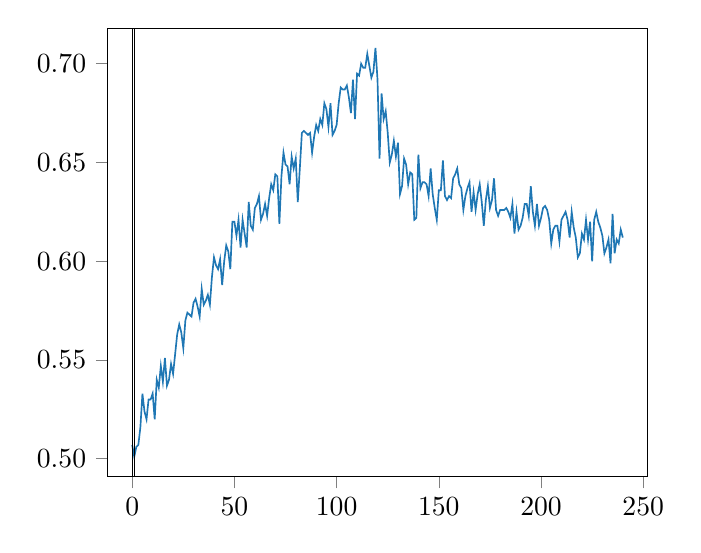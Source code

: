 % This file was created by matplotlib2tikz v0.6.18.
\begin{tikzpicture}

\definecolor{color0}{rgb}{0.122,0.467,0.706}

\begin{axis}[
tick align=outside,
tick pos=left,
x grid style={white!69.02!black},
xmin=-12, xmax=252,
y grid style={white!69.02!black},
ymin=0.491, ymax=0.718,
ytick={0.45,0.5,0.55,0.6,0.65,0.7,0.75},
yticklabels={,0.50,0.55,0.60,0.65,0.70,}
]
\addplot [semithick, color0, forget plot]
table [row sep=\\]{%
0	0.507 \\
1	0.501 \\
2	0.506 \\
3	0.507 \\
4	0.516 \\
5	0.533 \\
6	0.524 \\
7	0.52 \\
8	0.53 \\
9	0.53 \\
10	0.533 \\
11	0.52 \\
12	0.54 \\
13	0.536 \\
14	0.547 \\
15	0.539 \\
16	0.551 \\
17	0.537 \\
18	0.54 \\
19	0.548 \\
20	0.543 \\
21	0.553 \\
22	0.563 \\
23	0.568 \\
24	0.564 \\
25	0.556 \\
26	0.57 \\
27	0.574 \\
28	0.573 \\
29	0.572 \\
30	0.579 \\
31	0.581 \\
32	0.577 \\
33	0.572 \\
34	0.586 \\
35	0.578 \\
36	0.58 \\
37	0.583 \\
38	0.578 \\
39	0.592 \\
40	0.602 \\
41	0.598 \\
42	0.596 \\
43	0.601 \\
44	0.588 \\
45	0.6 \\
46	0.608 \\
47	0.605 \\
48	0.596 \\
49	0.62 \\
50	0.62 \\
51	0.613 \\
52	0.621 \\
53	0.607 \\
54	0.621 \\
55	0.614 \\
56	0.607 \\
57	0.63 \\
58	0.618 \\
59	0.616 \\
60	0.627 \\
61	0.629 \\
62	0.633 \\
63	0.621 \\
64	0.624 \\
65	0.629 \\
66	0.623 \\
67	0.632 \\
68	0.639 \\
69	0.636 \\
70	0.644 \\
71	0.643 \\
72	0.619 \\
73	0.643 \\
74	0.655 \\
75	0.649 \\
76	0.648 \\
77	0.639 \\
78	0.653 \\
79	0.647 \\
80	0.652 \\
81	0.63 \\
82	0.647 \\
83	0.665 \\
84	0.666 \\
85	0.665 \\
86	0.664 \\
87	0.665 \\
88	0.655 \\
89	0.663 \\
90	0.669 \\
91	0.666 \\
92	0.672 \\
93	0.669 \\
94	0.68 \\
95	0.677 \\
96	0.668 \\
97	0.68 \\
98	0.664 \\
99	0.666 \\
100	0.669 \\
101	0.68 \\
102	0.688 \\
103	0.687 \\
104	0.687 \\
105	0.689 \\
106	0.683 \\
107	0.675 \\
108	0.692 \\
109	0.672 \\
110	0.695 \\
111	0.694 \\
112	0.7 \\
113	0.698 \\
114	0.698 \\
115	0.705 \\
116	0.699 \\
117	0.693 \\
118	0.696 \\
119	0.708 \\
120	0.692 \\
121	0.652 \\
122	0.685 \\
123	0.672 \\
124	0.676 \\
125	0.665 \\
126	0.65 \\
127	0.654 \\
128	0.661 \\
129	0.653 \\
130	0.66 \\
131	0.634 \\
132	0.638 \\
133	0.652 \\
134	0.649 \\
135	0.639 \\
136	0.645 \\
137	0.644 \\
138	0.621 \\
139	0.622 \\
140	0.654 \\
141	0.637 \\
142	0.64 \\
143	0.64 \\
144	0.639 \\
145	0.633 \\
146	0.647 \\
147	0.634 \\
148	0.627 \\
149	0.621 \\
150	0.636 \\
151	0.636 \\
152	0.651 \\
153	0.633 \\
154	0.631 \\
155	0.633 \\
156	0.632 \\
157	0.642 \\
158	0.644 \\
159	0.647 \\
160	0.639 \\
161	0.637 \\
162	0.626 \\
163	0.633 \\
164	0.637 \\
165	0.64 \\
166	0.625 \\
167	0.635 \\
168	0.626 \\
169	0.634 \\
170	0.639 \\
171	0.63 \\
172	0.618 \\
173	0.631 \\
174	0.638 \\
175	0.627 \\
176	0.631 \\
177	0.642 \\
178	0.626 \\
179	0.623 \\
180	0.626 \\
181	0.626 \\
182	0.626 \\
183	0.627 \\
184	0.625 \\
185	0.622 \\
186	0.629 \\
187	0.614 \\
188	0.625 \\
189	0.616 \\
190	0.618 \\
191	0.622 \\
192	0.629 \\
193	0.629 \\
194	0.623 \\
195	0.638 \\
196	0.625 \\
197	0.618 \\
198	0.629 \\
199	0.618 \\
200	0.622 \\
201	0.627 \\
202	0.628 \\
203	0.626 \\
204	0.621 \\
205	0.609 \\
206	0.616 \\
207	0.618 \\
208	0.618 \\
209	0.61 \\
210	0.621 \\
211	0.623 \\
212	0.625 \\
213	0.621 \\
214	0.612 \\
215	0.625 \\
216	0.617 \\
217	0.612 \\
218	0.602 \\
219	0.604 \\
220	0.614 \\
221	0.611 \\
222	0.621 \\
223	0.611 \\
224	0.62 \\
225	0.6 \\
226	0.621 \\
227	0.625 \\
228	0.62 \\
229	0.617 \\
230	0.613 \\
231	0.604 \\
232	0.607 \\
233	0.611 \\
234	0.599 \\
235	0.624 \\
236	0.604 \\
237	0.611 \\
238	0.609 \\
239	0.616 \\
240	0.612 \\
};
\path [draw=black, fill opacity=0] (axis cs:0,0.491)
--(axis cs:0,0.718);

\path [draw=black, fill opacity=0] (axis cs:1,0.491)
--(axis cs:1,0.718);

\path [draw=black, fill opacity=0] (axis cs:-12,0)
--(axis cs:252,0);

\path [draw=black, fill opacity=0] (axis cs:-12,1)
--(axis cs:252,1);

\end{axis}

\end{tikzpicture}